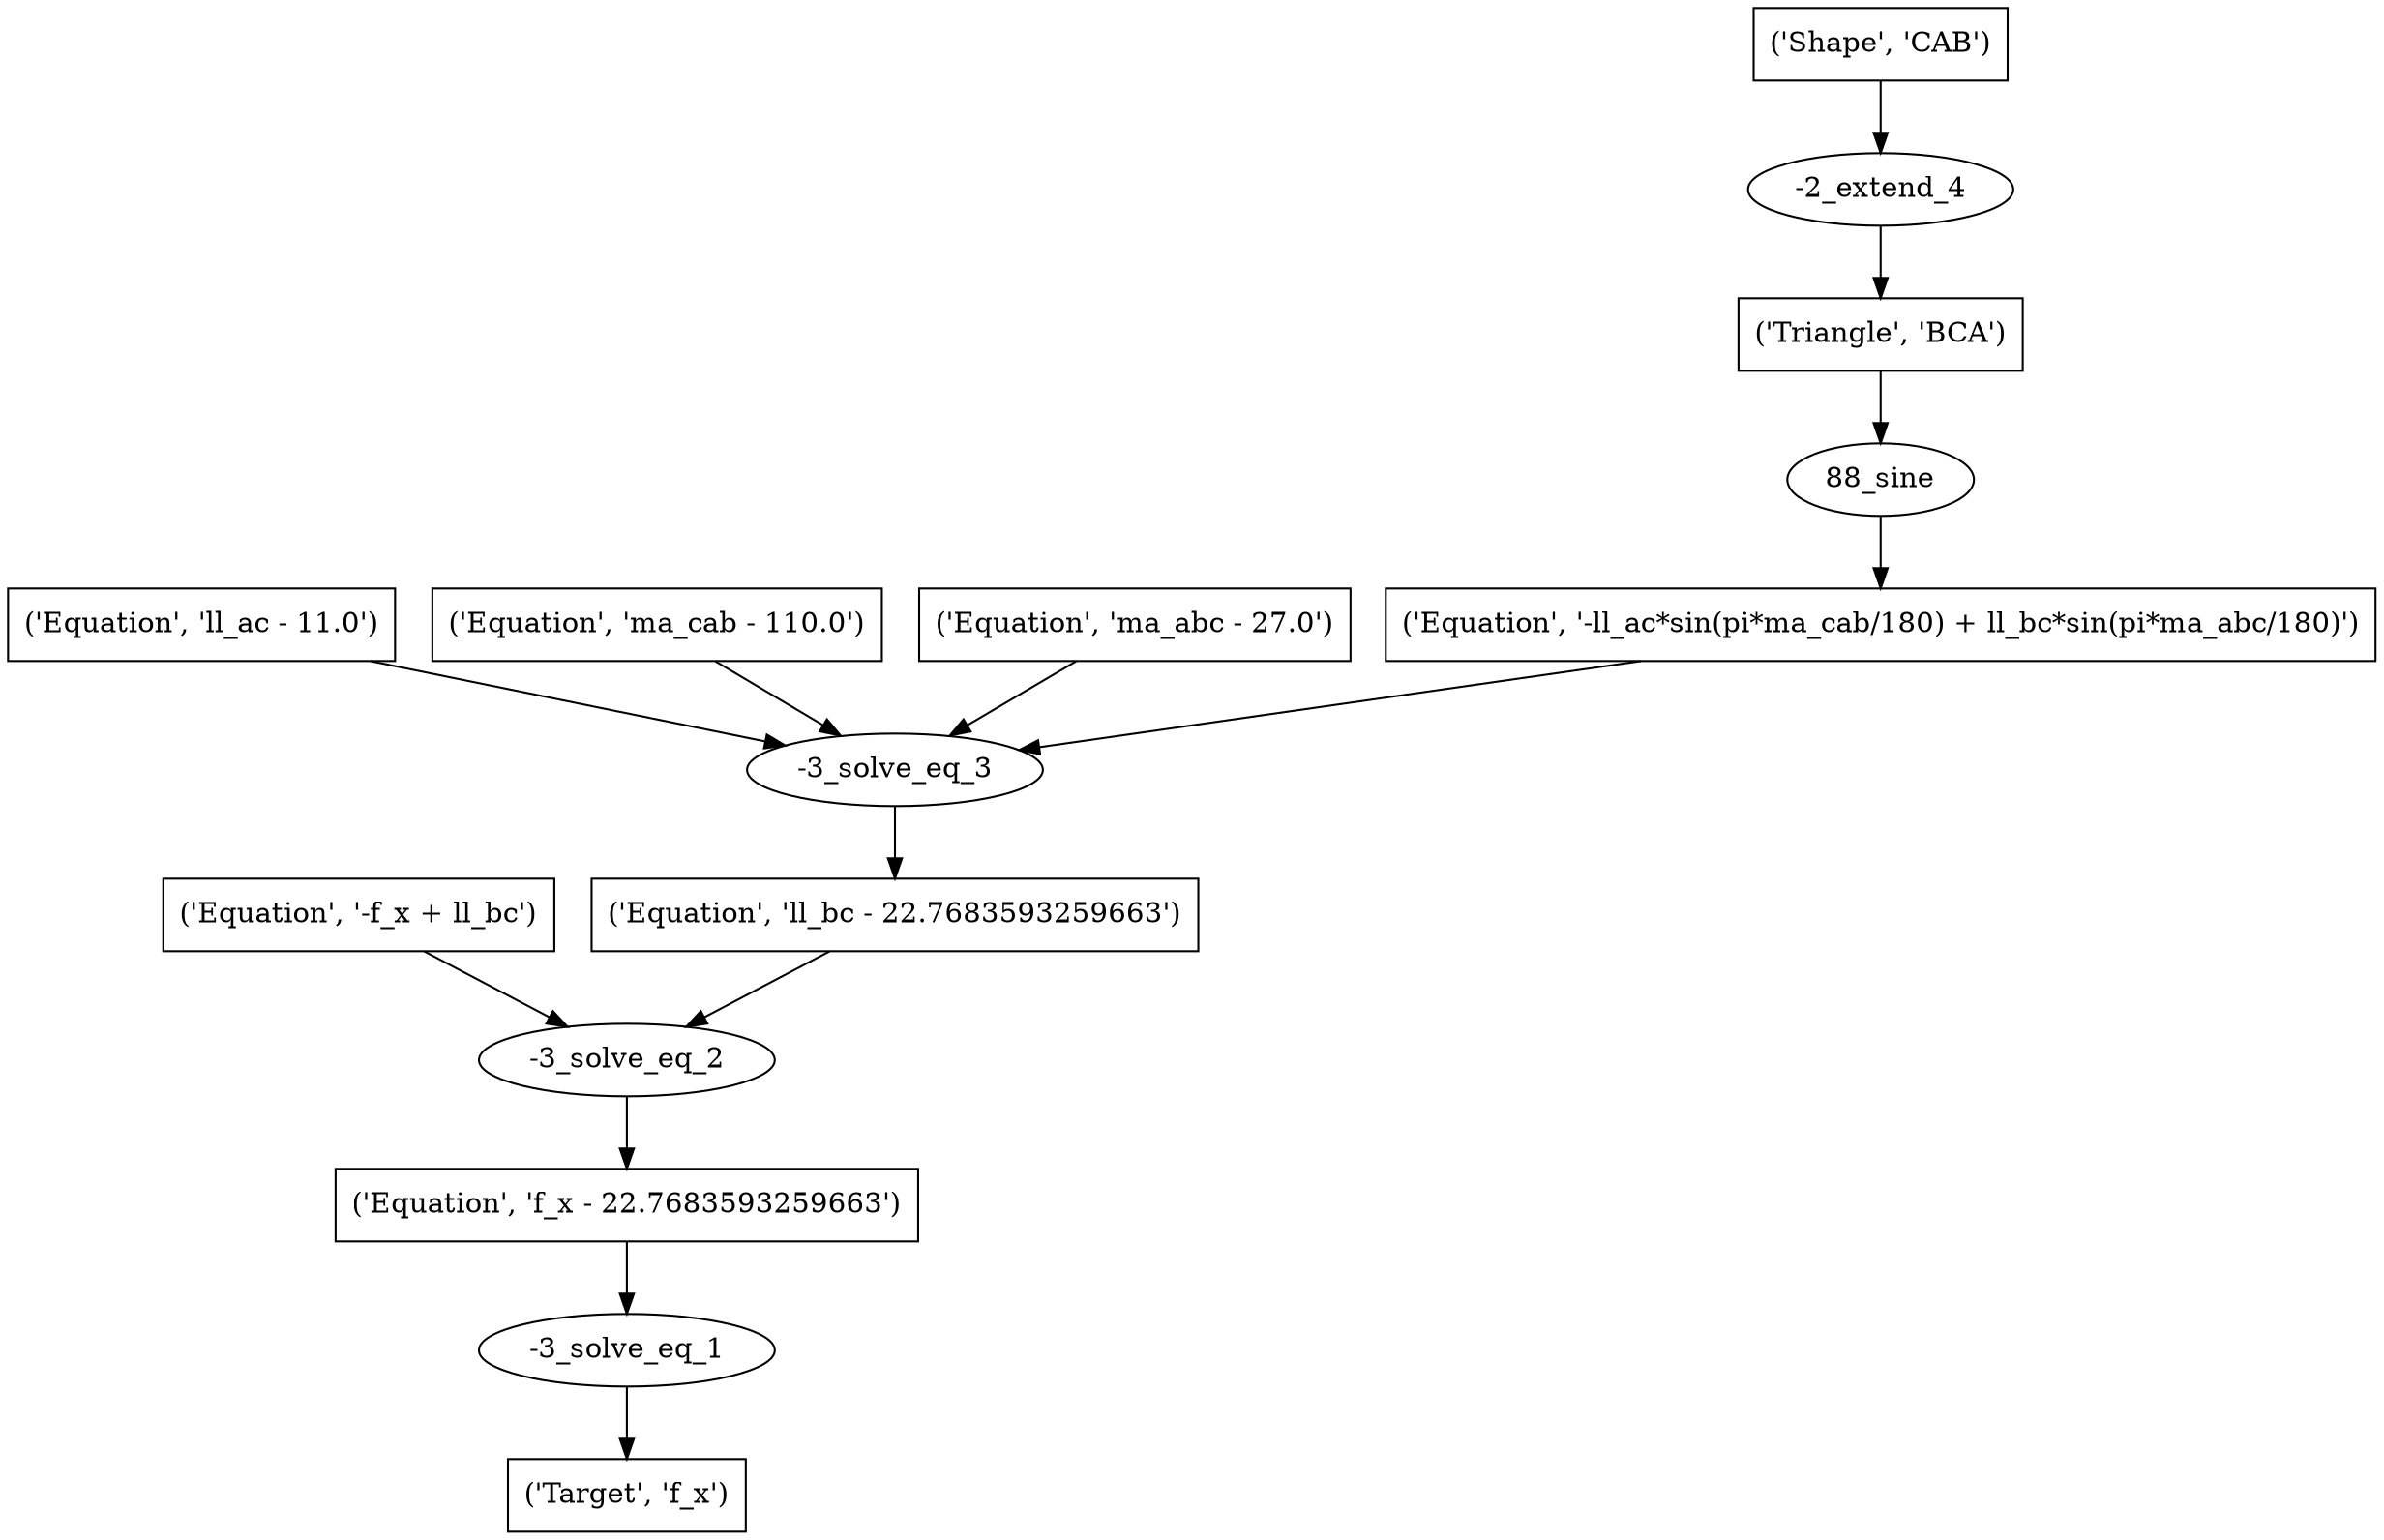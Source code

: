digraph 70 {
	0 [label="('Target', 'f_x')" shape=box]
	1 [label="-3_solve_eq_1"]
	1 -> 0
	2 [label="('Equation', 'f_x - 22.7683593259663')" shape=box]
	2 -> 1
	3 [label="-3_solve_eq_2"]
	3 -> 2
	4 [label="('Equation', '-f_x + ll_bc')" shape=box]
	4 -> 3
	5 [label="('Equation', 'll_bc - 22.7683593259663')" shape=box]
	5 -> 3
	6 [label="-3_solve_eq_3"]
	6 -> 5
	7 [label="('Equation', 'll_ac - 11.0')" shape=box]
	7 -> 6
	8 [label="('Equation', 'ma_cab - 110.0')" shape=box]
	8 -> 6
	9 [label="('Equation', 'ma_abc - 27.0')" shape=box]
	9 -> 6
	10 [label="('Equation', '-ll_ac*sin(pi*ma_cab/180) + ll_bc*sin(pi*ma_abc/180)')" shape=box]
	10 -> 6
	11 [label="88_sine"]
	11 -> 10
	12 [label="('Triangle', 'BCA')" shape=box]
	12 -> 11
	13 [label="-2_extend_4"]
	13 -> 12
	14 [label="('Shape', 'CAB')" shape=box]
	14 -> 13
}
